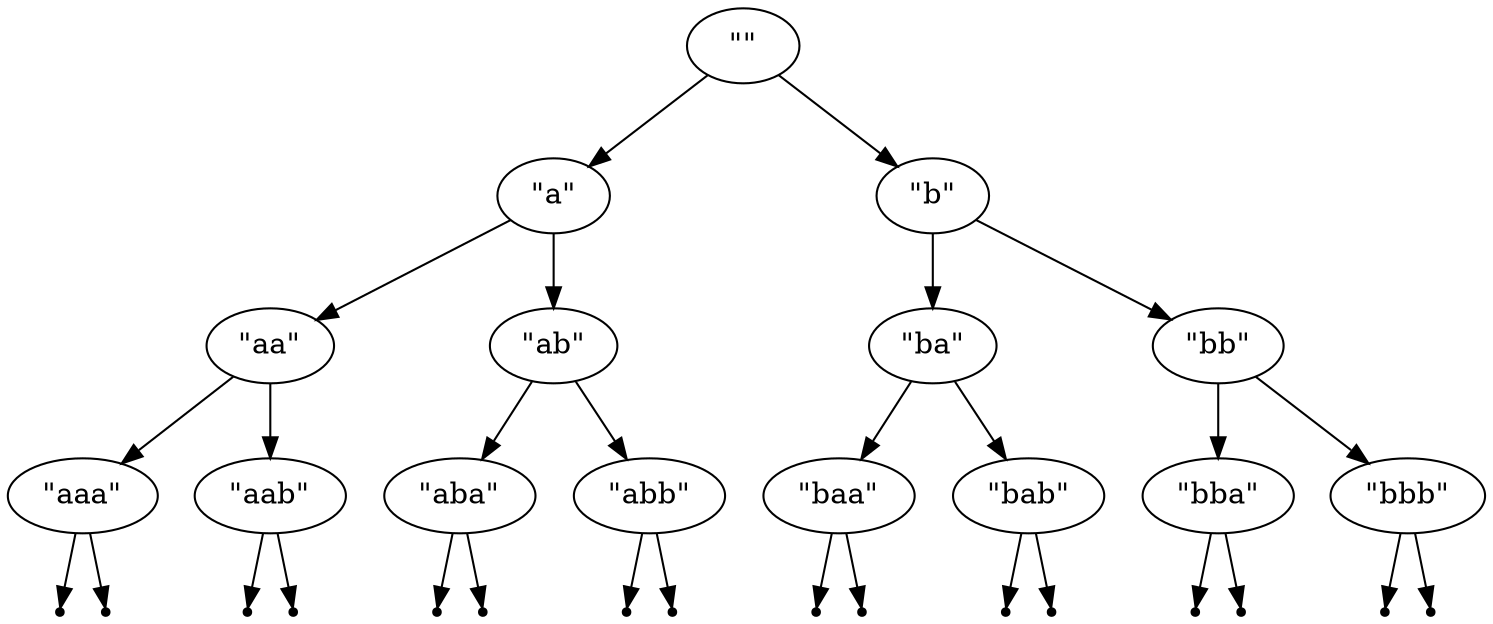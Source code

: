 digraph {
    // node [label="", shape=point];
    empty -> a;
    empty -> b;

    a -> aa;
    a -> ab;
    b -> ba;
    b -> bb;

    aa -> aaa;
    aa -> aab;
    ab -> aba;
    ab -> abb;
    ba -> baa;
    ba -> bab;
    bb -> bba;
    bb -> bbb;

    aaa -> aaaa;
    aaa -> aaab;
    aab -> aaba;
    aab -> aabb;
    aba -> abaa;
    aba -> abab;
    abb -> abba;
    abb -> abbb;
    baa -> baaa;
    baa -> baab;
    bab -> baba;
    bab -> babb;
    bba -> bbaa;
    bba -> bbab;
    bbb -> bbba;
    bbb -> bbbb;

    empty [label="\"\""];

    a [label="\"a\""] ;
    b [label="\"b\""] ;
    aa [label="\"aa\""] ;
    ab [label="\"ab\""] ;
    ba [label="\"ba\""] ;
    bb [label="\"bb\""] ;
    aaa [label="\"aaa\""] ;
    aab [label="\"aab\""] ;
    aba [label="\"aba\""] ;
    abb [label="\"abb\""] ;
    baa [label="\"baa\""] ;
    bab [label="\"bab\""] ;
    bba [label="\"bba\""] ;
    bbb [label="\"bbb\""] ;

    aaaa [label="...", shape="point"];
    aaab [label="...", shape="point"];
    aaba [label="...", shape="point"];
    aabb [label="...", shape="point"];
    abaa [label="...", shape="point"];
    abab [label="...", shape="point"];
    abba [label="...", shape="point"];
    abbb [label="...", shape="point"];
    baaa [label="...", shape="point"];
    baab [label="...", shape="point"];
    baba [label="...", shape="point"];
    babb [label="...", shape="point"];
    bbaa [label="...", shape="point"];
    bbab [label="...", shape="point"];
    bbba [label="...", shape="point"];
    bbbb [label="...", shape="point"];
}
